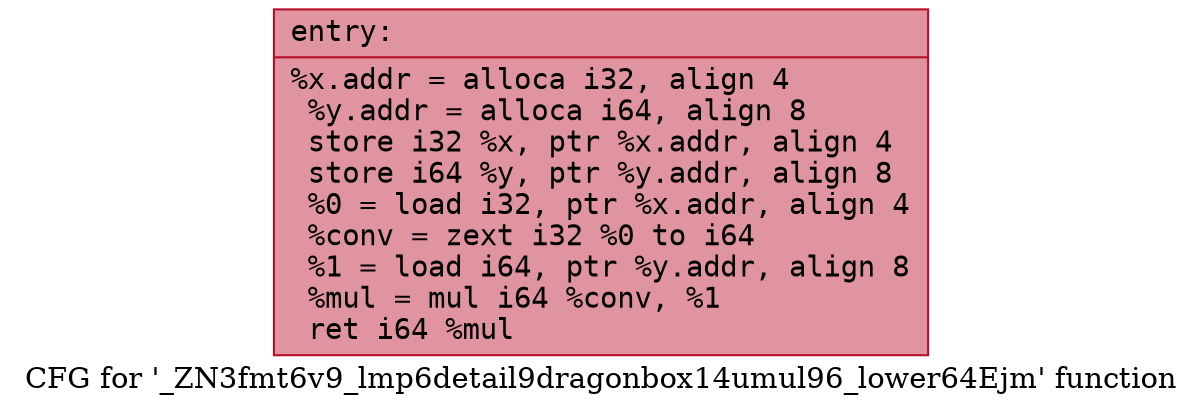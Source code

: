 digraph "CFG for '_ZN3fmt6v9_lmp6detail9dragonbox14umul96_lower64Ejm' function" {
	label="CFG for '_ZN3fmt6v9_lmp6detail9dragonbox14umul96_lower64Ejm' function";

	Node0x55fec30732c0 [shape=record,color="#b70d28ff", style=filled, fillcolor="#b70d2870" fontname="Courier",label="{entry:\l|  %x.addr = alloca i32, align 4\l  %y.addr = alloca i64, align 8\l  store i32 %x, ptr %x.addr, align 4\l  store i64 %y, ptr %y.addr, align 8\l  %0 = load i32, ptr %x.addr, align 4\l  %conv = zext i32 %0 to i64\l  %1 = load i64, ptr %y.addr, align 8\l  %mul = mul i64 %conv, %1\l  ret i64 %mul\l}"];
}
